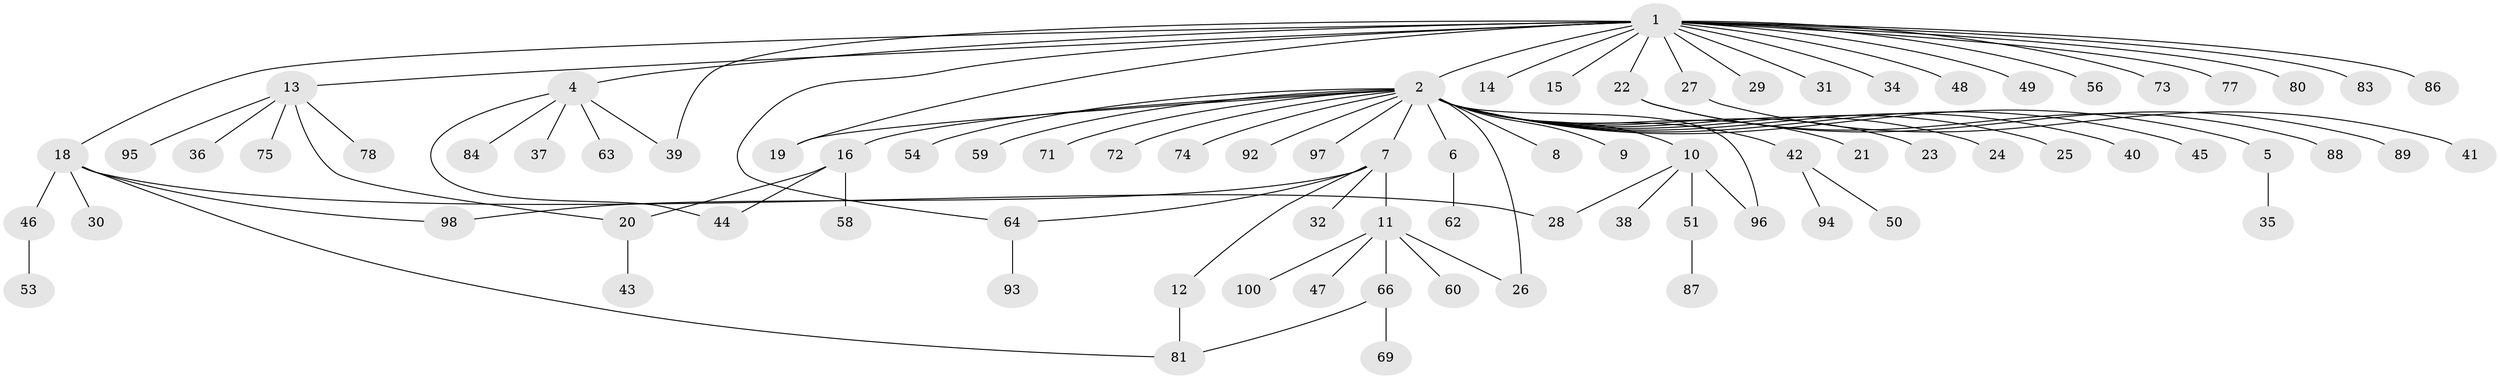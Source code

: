 // original degree distribution, {14: 0.01, 27: 0.01, 12: 0.01, 7: 0.05, 2: 0.18, 1: 0.63, 6: 0.01, 5: 0.01, 3: 0.06, 4: 0.03}
// Generated by graph-tools (version 1.1) at 2025/38/02/21/25 10:38:54]
// undirected, 82 vertices, 92 edges
graph export_dot {
graph [start="1"]
  node [color=gray90,style=filled];
  1 [super="+3"];
  2 [super="+61"];
  4 [super="+52"];
  5 [super="+33"];
  6;
  7 [super="+57"];
  8;
  9;
  10 [super="+90"];
  11 [super="+17"];
  12;
  13 [super="+55"];
  14;
  15;
  16 [super="+82"];
  18 [super="+68"];
  19;
  20;
  21;
  22 [super="+70"];
  23;
  24 [super="+99"];
  25;
  26;
  27;
  28 [super="+91"];
  29;
  30;
  31;
  32;
  34 [super="+65"];
  35;
  36;
  37;
  38;
  39;
  40;
  41;
  42 [super="+67"];
  43;
  44;
  45;
  46;
  47;
  48;
  49;
  50;
  51 [super="+76"];
  53;
  54;
  56;
  58;
  59;
  60;
  62;
  63;
  64 [super="+85"];
  66 [super="+79"];
  69;
  71;
  72;
  73;
  74;
  75;
  77;
  78;
  80;
  81;
  83;
  84;
  86;
  87;
  88;
  89;
  92;
  93;
  94;
  95;
  96;
  97;
  98;
  100;
  1 -- 2 [weight=2];
  1 -- 18;
  1 -- 19;
  1 -- 22;
  1 -- 27;
  1 -- 29;
  1 -- 31;
  1 -- 39 [weight=2];
  1 -- 56;
  1 -- 80;
  1 -- 83;
  1 -- 86;
  1 -- 34;
  1 -- 4;
  1 -- 73;
  1 -- 13;
  1 -- 14;
  1 -- 15;
  1 -- 48;
  1 -- 49;
  1 -- 77;
  1 -- 64;
  2 -- 5;
  2 -- 6;
  2 -- 7;
  2 -- 8;
  2 -- 9;
  2 -- 10;
  2 -- 16;
  2 -- 19;
  2 -- 21;
  2 -- 23;
  2 -- 24;
  2 -- 25;
  2 -- 26;
  2 -- 40;
  2 -- 42;
  2 -- 45;
  2 -- 54;
  2 -- 59;
  2 -- 71;
  2 -- 72;
  2 -- 74;
  2 -- 92;
  2 -- 96;
  2 -- 97;
  4 -- 37;
  4 -- 39;
  4 -- 44;
  4 -- 63;
  4 -- 84;
  5 -- 35;
  6 -- 62;
  7 -- 11;
  7 -- 12;
  7 -- 32;
  7 -- 64;
  7 -- 98;
  10 -- 38;
  10 -- 51;
  10 -- 96;
  10 -- 28;
  11 -- 47;
  11 -- 60;
  11 -- 66 [weight=2];
  11 -- 100;
  11 -- 26;
  12 -- 81;
  13 -- 20;
  13 -- 36;
  13 -- 75;
  13 -- 78;
  13 -- 95;
  16 -- 20;
  16 -- 44;
  16 -- 58;
  18 -- 28 [weight=2];
  18 -- 30;
  18 -- 46;
  18 -- 81;
  18 -- 98;
  20 -- 43;
  22 -- 88;
  22 -- 89;
  27 -- 41;
  42 -- 50;
  42 -- 94;
  46 -- 53;
  51 -- 87;
  64 -- 93;
  66 -- 69;
  66 -- 81;
}
